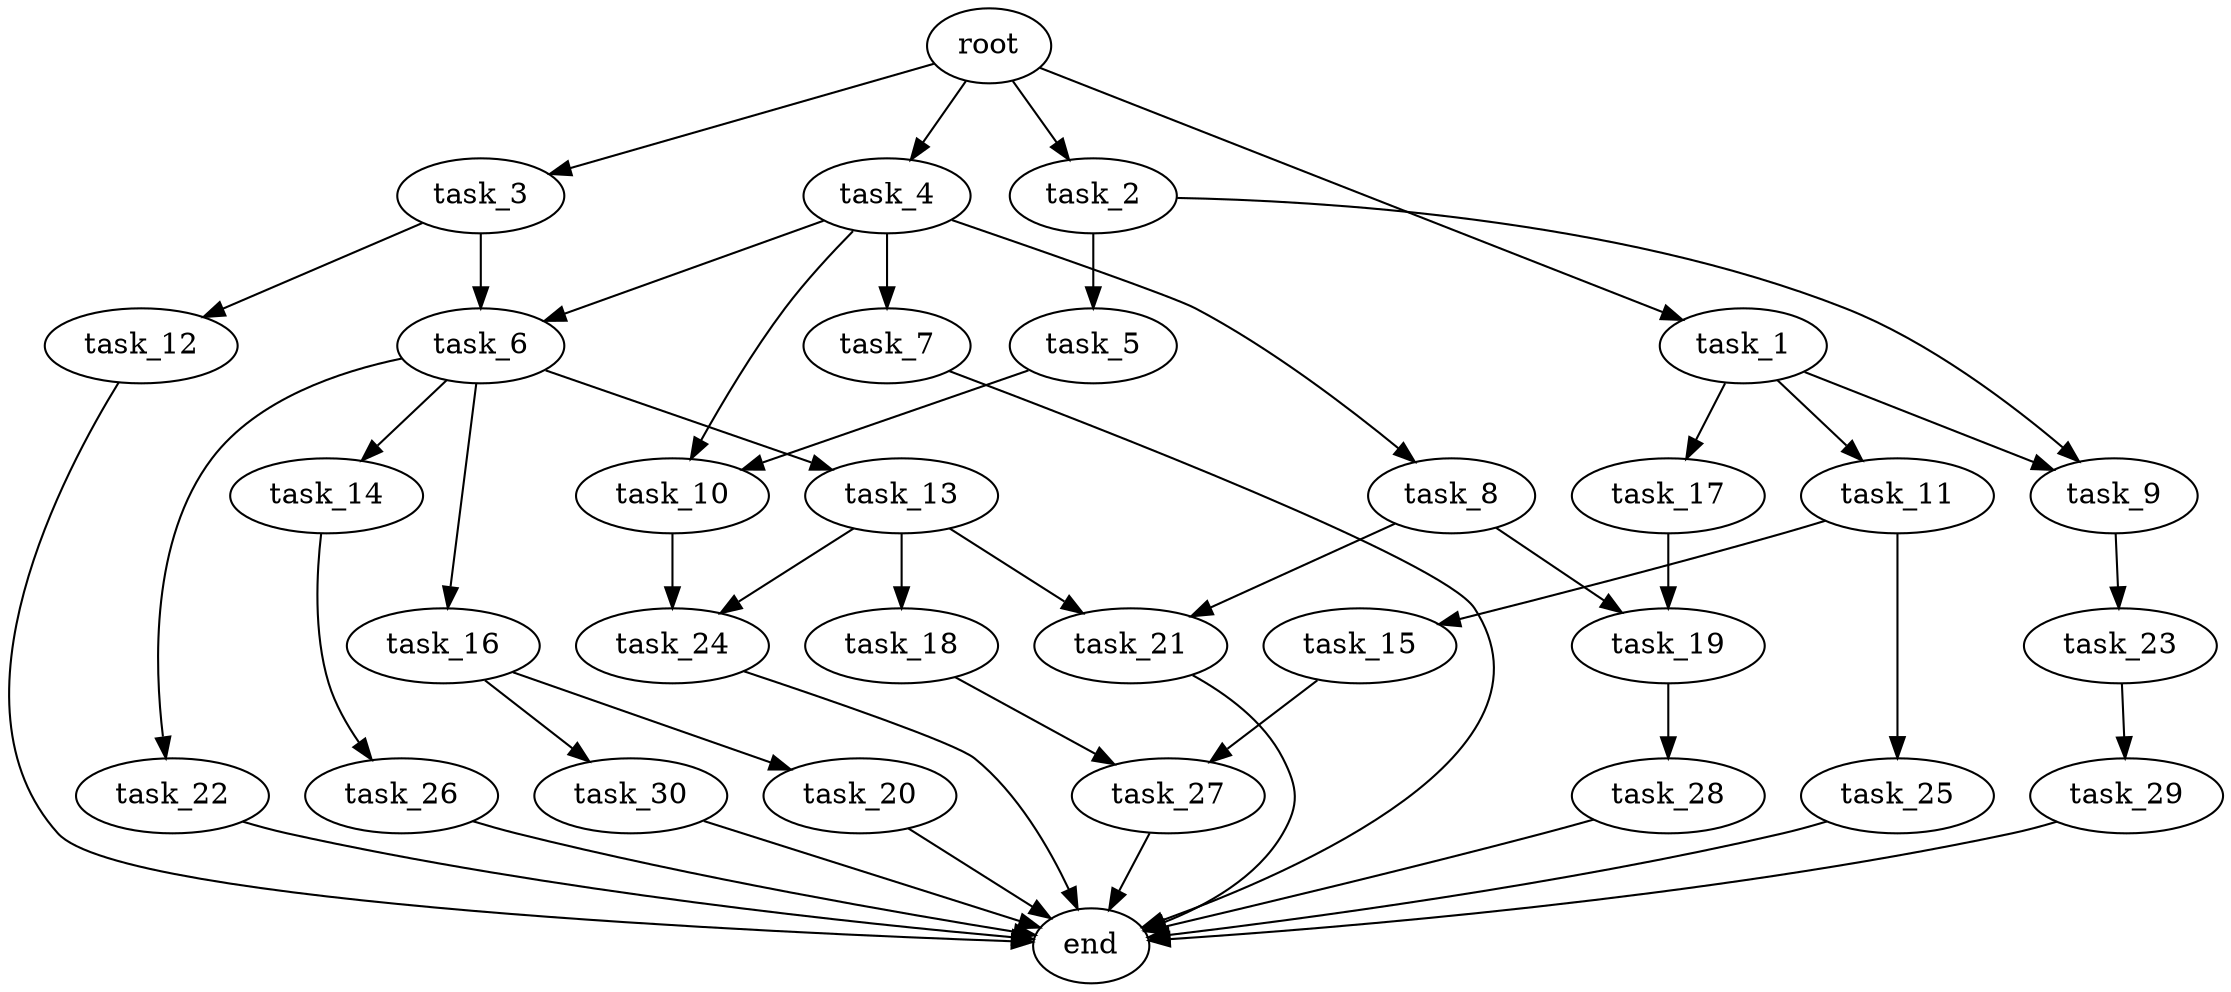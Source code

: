 digraph G {
  root [size="0.000000e+00"];
  task_1 [size="9.457024e+09"];
  task_2 [size="4.876317e+09"];
  task_3 [size="3.192756e+09"];
  task_4 [size="9.743570e+09"];
  task_5 [size="4.705593e+09"];
  task_6 [size="1.632146e+09"];
  task_7 [size="6.565292e+08"];
  task_8 [size="4.320717e+09"];
  task_9 [size="3.047105e+09"];
  task_10 [size="9.253028e+09"];
  task_11 [size="4.432540e+09"];
  task_12 [size="6.379192e+09"];
  task_13 [size="5.386362e+09"];
  task_14 [size="1.827374e+09"];
  task_15 [size="7.788139e+09"];
  task_16 [size="7.628764e+09"];
  task_17 [size="2.132951e+09"];
  task_18 [size="5.018295e+09"];
  task_19 [size="3.200839e+09"];
  task_20 [size="5.304465e+09"];
  task_21 [size="1.030068e+09"];
  task_22 [size="3.001314e+09"];
  task_23 [size="6.095657e+09"];
  task_24 [size="5.710513e+09"];
  task_25 [size="1.546822e+09"];
  task_26 [size="1.564721e+09"];
  task_27 [size="7.664207e+09"];
  task_28 [size="7.858325e+09"];
  task_29 [size="8.523720e+09"];
  task_30 [size="6.101622e+09"];
  end [size="0.000000e+00"];

  root -> task_1 [size="1.000000e-12"];
  root -> task_2 [size="1.000000e-12"];
  root -> task_3 [size="1.000000e-12"];
  root -> task_4 [size="1.000000e-12"];
  task_1 -> task_9 [size="1.523553e+08"];
  task_1 -> task_11 [size="4.432540e+08"];
  task_1 -> task_17 [size="2.132951e+08"];
  task_2 -> task_5 [size="4.705593e+08"];
  task_2 -> task_9 [size="1.523553e+08"];
  task_3 -> task_6 [size="8.160728e+07"];
  task_3 -> task_12 [size="6.379192e+08"];
  task_4 -> task_6 [size="8.160728e+07"];
  task_4 -> task_7 [size="6.565292e+07"];
  task_4 -> task_8 [size="4.320717e+08"];
  task_4 -> task_10 [size="4.626514e+08"];
  task_5 -> task_10 [size="4.626514e+08"];
  task_6 -> task_13 [size="5.386362e+08"];
  task_6 -> task_14 [size="1.827374e+08"];
  task_6 -> task_16 [size="7.628764e+08"];
  task_6 -> task_22 [size="3.001314e+08"];
  task_7 -> end [size="1.000000e-12"];
  task_8 -> task_19 [size="1.600419e+08"];
  task_8 -> task_21 [size="5.150341e+07"];
  task_9 -> task_23 [size="6.095657e+08"];
  task_10 -> task_24 [size="2.855257e+08"];
  task_11 -> task_15 [size="7.788139e+08"];
  task_11 -> task_25 [size="1.546822e+08"];
  task_12 -> end [size="1.000000e-12"];
  task_13 -> task_18 [size="5.018295e+08"];
  task_13 -> task_21 [size="5.150341e+07"];
  task_13 -> task_24 [size="2.855257e+08"];
  task_14 -> task_26 [size="1.564721e+08"];
  task_15 -> task_27 [size="3.832104e+08"];
  task_16 -> task_20 [size="5.304465e+08"];
  task_16 -> task_30 [size="6.101622e+08"];
  task_17 -> task_19 [size="1.600419e+08"];
  task_18 -> task_27 [size="3.832104e+08"];
  task_19 -> task_28 [size="7.858325e+08"];
  task_20 -> end [size="1.000000e-12"];
  task_21 -> end [size="1.000000e-12"];
  task_22 -> end [size="1.000000e-12"];
  task_23 -> task_29 [size="8.523720e+08"];
  task_24 -> end [size="1.000000e-12"];
  task_25 -> end [size="1.000000e-12"];
  task_26 -> end [size="1.000000e-12"];
  task_27 -> end [size="1.000000e-12"];
  task_28 -> end [size="1.000000e-12"];
  task_29 -> end [size="1.000000e-12"];
  task_30 -> end [size="1.000000e-12"];
}
